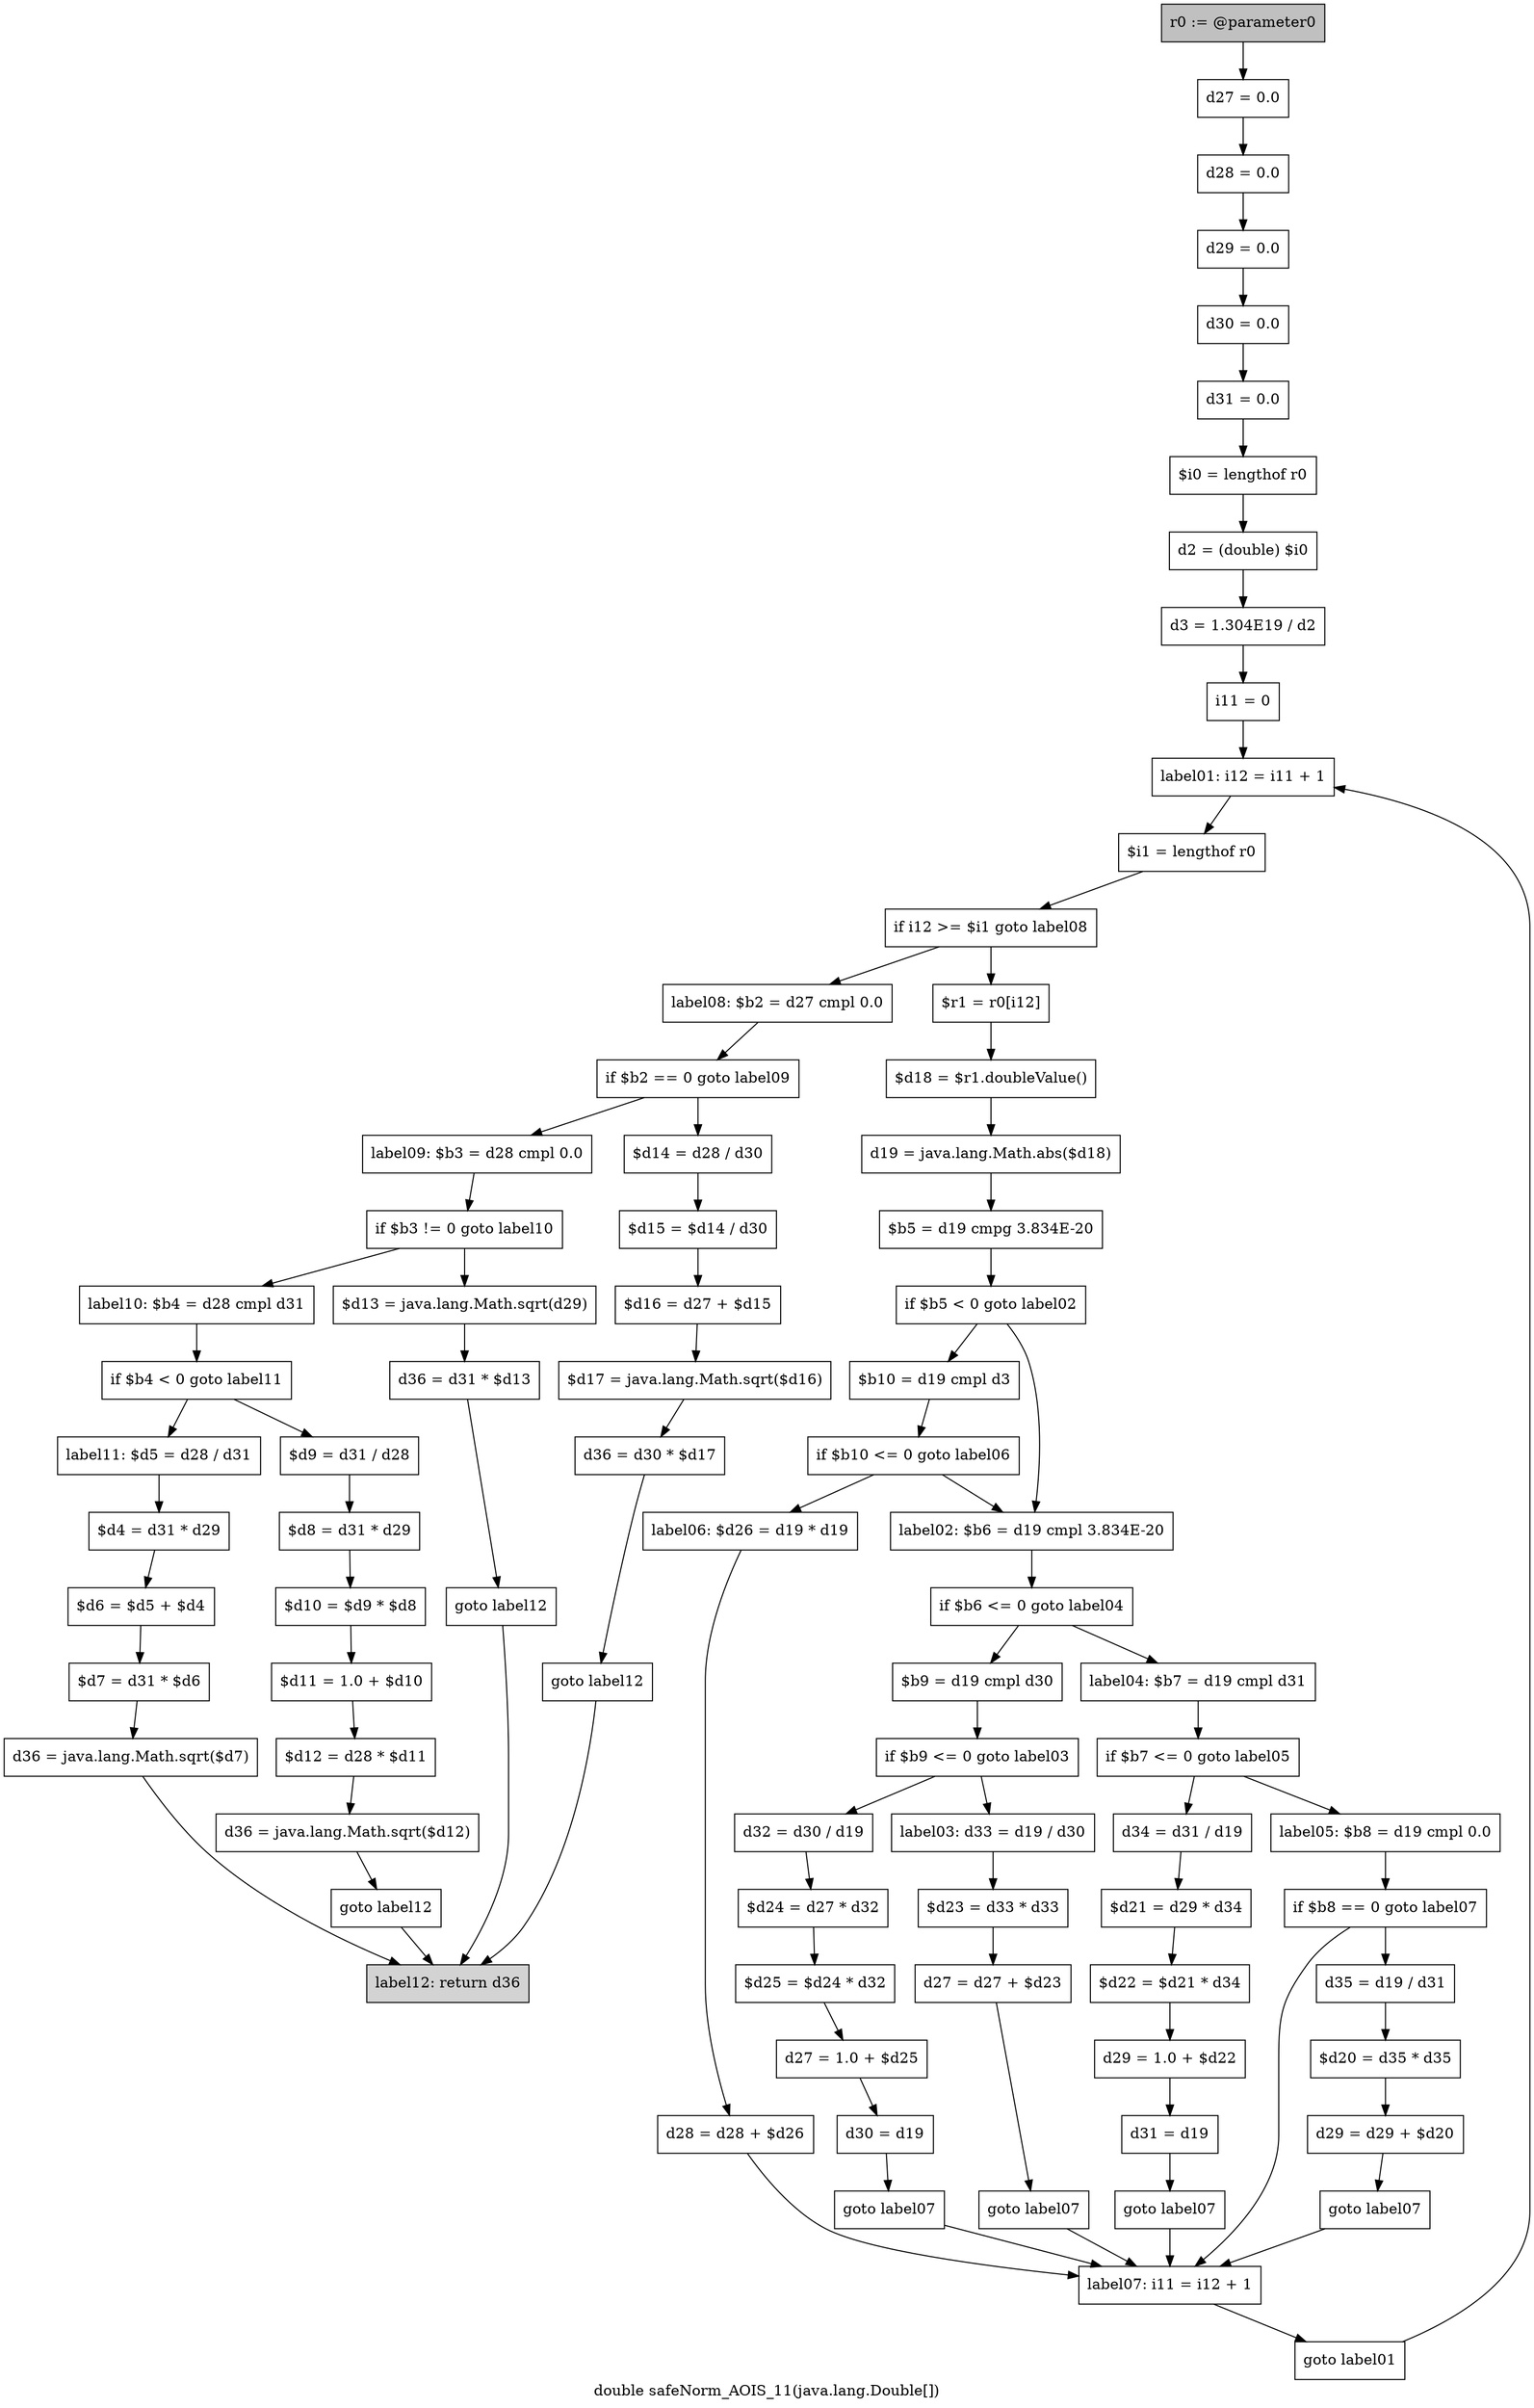 digraph "double safeNorm_AOIS_11(java.lang.Double[])" {
    label="double safeNorm_AOIS_11(java.lang.Double[])";
    node [shape=box];
    "0" [style=filled,fillcolor=gray,label="r0 := @parameter0",];
    "1" [label="d27 = 0.0",];
    "0"->"1";
    "2" [label="d28 = 0.0",];
    "1"->"2";
    "3" [label="d29 = 0.0",];
    "2"->"3";
    "4" [label="d30 = 0.0",];
    "3"->"4";
    "5" [label="d31 = 0.0",];
    "4"->"5";
    "6" [label="$i0 = lengthof r0",];
    "5"->"6";
    "7" [label="d2 = (double) $i0",];
    "6"->"7";
    "8" [label="d3 = 1.304E19 / d2",];
    "7"->"8";
    "9" [label="i11 = 0",];
    "8"->"9";
    "10" [label="label01: i12 = i11 + 1",];
    "9"->"10";
    "11" [label="$i1 = lengthof r0",];
    "10"->"11";
    "12" [label="if i12 >= $i1 goto label08",];
    "11"->"12";
    "13" [label="$r1 = r0[i12]",];
    "12"->"13";
    "52" [label="label08: $b2 = d27 cmpl 0.0",];
    "12"->"52";
    "14" [label="$d18 = $r1.doubleValue()",];
    "13"->"14";
    "15" [label="d19 = java.lang.Math.abs($d18)",];
    "14"->"15";
    "16" [label="$b5 = d19 cmpg 3.834E-20",];
    "15"->"16";
    "17" [label="if $b5 < 0 goto label02",];
    "16"->"17";
    "18" [label="$b10 = d19 cmpl d3",];
    "17"->"18";
    "20" [label="label02: $b6 = d19 cmpl 3.834E-20",];
    "17"->"20";
    "19" [label="if $b10 <= 0 goto label06",];
    "18"->"19";
    "19"->"20";
    "48" [label="label06: $d26 = d19 * d19",];
    "19"->"48";
    "21" [label="if $b6 <= 0 goto label04",];
    "20"->"21";
    "22" [label="$b9 = d19 cmpl d30",];
    "21"->"22";
    "34" [label="label04: $b7 = d19 cmpl d31",];
    "21"->"34";
    "23" [label="if $b9 <= 0 goto label03",];
    "22"->"23";
    "24" [label="d32 = d30 / d19",];
    "23"->"24";
    "30" [label="label03: d33 = d19 / d30",];
    "23"->"30";
    "25" [label="$d24 = d27 * d32",];
    "24"->"25";
    "26" [label="$d25 = $d24 * d32",];
    "25"->"26";
    "27" [label="d27 = 1.0 + $d25",];
    "26"->"27";
    "28" [label="d30 = d19",];
    "27"->"28";
    "29" [label="goto label07",];
    "28"->"29";
    "50" [label="label07: i11 = i12 + 1",];
    "29"->"50";
    "31" [label="$d23 = d33 * d33",];
    "30"->"31";
    "32" [label="d27 = d27 + $d23",];
    "31"->"32";
    "33" [label="goto label07",];
    "32"->"33";
    "33"->"50";
    "35" [label="if $b7 <= 0 goto label05",];
    "34"->"35";
    "36" [label="d34 = d31 / d19",];
    "35"->"36";
    "42" [label="label05: $b8 = d19 cmpl 0.0",];
    "35"->"42";
    "37" [label="$d21 = d29 * d34",];
    "36"->"37";
    "38" [label="$d22 = $d21 * d34",];
    "37"->"38";
    "39" [label="d29 = 1.0 + $d22",];
    "38"->"39";
    "40" [label="d31 = d19",];
    "39"->"40";
    "41" [label="goto label07",];
    "40"->"41";
    "41"->"50";
    "43" [label="if $b8 == 0 goto label07",];
    "42"->"43";
    "44" [label="d35 = d19 / d31",];
    "43"->"44";
    "43"->"50";
    "45" [label="$d20 = d35 * d35",];
    "44"->"45";
    "46" [label="d29 = d29 + $d20",];
    "45"->"46";
    "47" [label="goto label07",];
    "46"->"47";
    "47"->"50";
    "49" [label="d28 = d28 + $d26",];
    "48"->"49";
    "49"->"50";
    "51" [label="goto label01",];
    "50"->"51";
    "51"->"10";
    "53" [label="if $b2 == 0 goto label09",];
    "52"->"53";
    "54" [label="$d14 = d28 / d30",];
    "53"->"54";
    "60" [label="label09: $b3 = d28 cmpl 0.0",];
    "53"->"60";
    "55" [label="$d15 = $d14 / d30",];
    "54"->"55";
    "56" [label="$d16 = d27 + $d15",];
    "55"->"56";
    "57" [label="$d17 = java.lang.Math.sqrt($d16)",];
    "56"->"57";
    "58" [label="d36 = d30 * $d17",];
    "57"->"58";
    "59" [label="goto label12",];
    "58"->"59";
    "79" [style=filled,fillcolor=lightgray,label="label12: return d36",];
    "59"->"79";
    "61" [label="if $b3 != 0 goto label10",];
    "60"->"61";
    "62" [label="$d13 = java.lang.Math.sqrt(d29)",];
    "61"->"62";
    "65" [label="label10: $b4 = d28 cmpl d31",];
    "61"->"65";
    "63" [label="d36 = d31 * $d13",];
    "62"->"63";
    "64" [label="goto label12",];
    "63"->"64";
    "64"->"79";
    "66" [label="if $b4 < 0 goto label11",];
    "65"->"66";
    "67" [label="$d9 = d31 / d28",];
    "66"->"67";
    "74" [label="label11: $d5 = d28 / d31",];
    "66"->"74";
    "68" [label="$d8 = d31 * d29",];
    "67"->"68";
    "69" [label="$d10 = $d9 * $d8",];
    "68"->"69";
    "70" [label="$d11 = 1.0 + $d10",];
    "69"->"70";
    "71" [label="$d12 = d28 * $d11",];
    "70"->"71";
    "72" [label="d36 = java.lang.Math.sqrt($d12)",];
    "71"->"72";
    "73" [label="goto label12",];
    "72"->"73";
    "73"->"79";
    "75" [label="$d4 = d31 * d29",];
    "74"->"75";
    "76" [label="$d6 = $d5 + $d4",];
    "75"->"76";
    "77" [label="$d7 = d31 * $d6",];
    "76"->"77";
    "78" [label="d36 = java.lang.Math.sqrt($d7)",];
    "77"->"78";
    "78"->"79";
}
